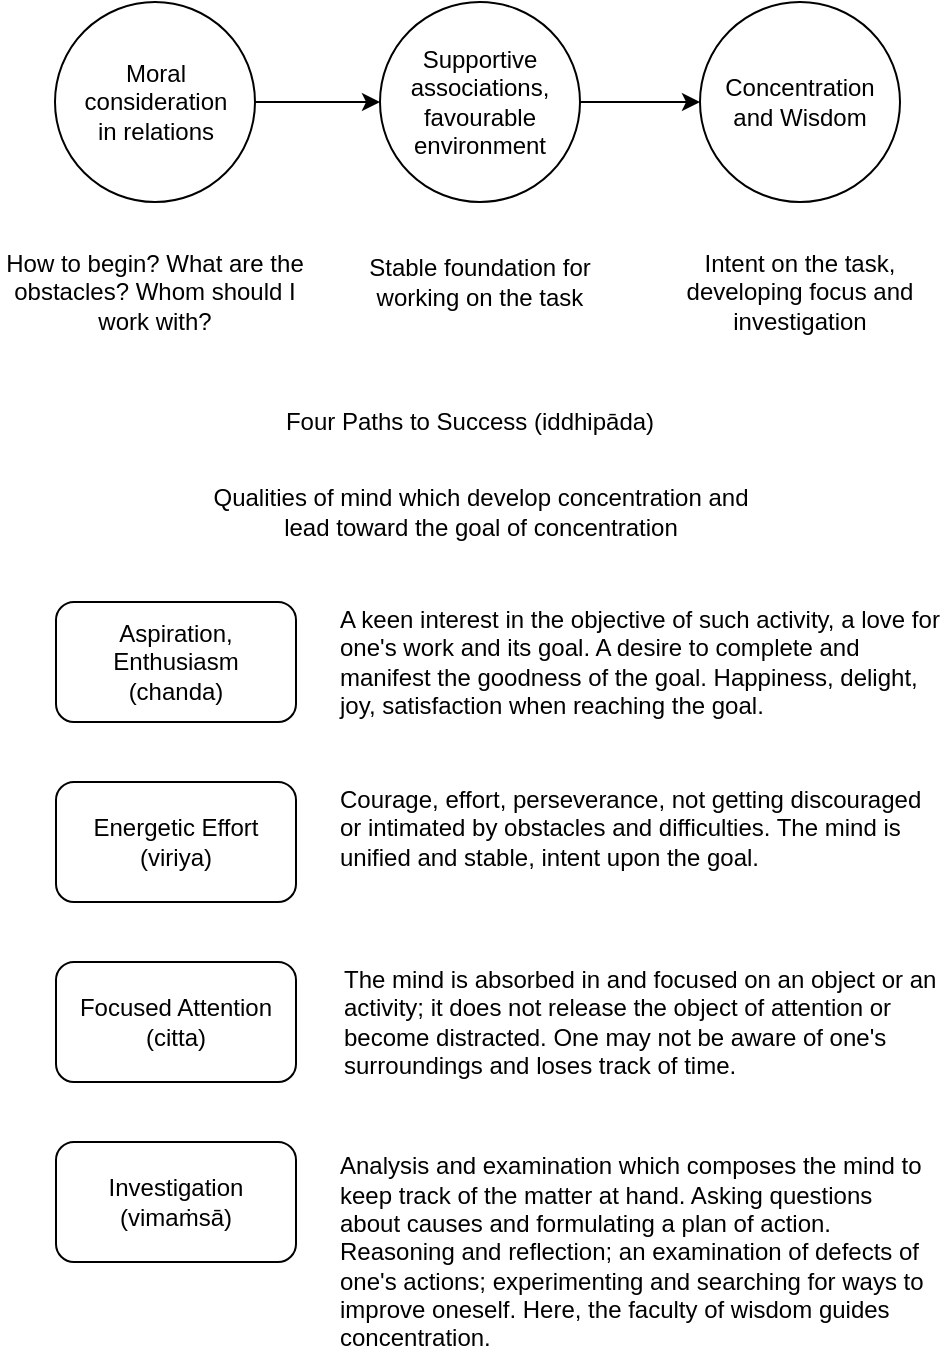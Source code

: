 <mxfile version="15.4.0" type="device"><diagram id="v9Vrka3nTFy4cIafBpXr" name="Page-1"><mxGraphModel dx="1422" dy="843" grid="1" gridSize="10" guides="1" tooltips="1" connect="1" arrows="1" fold="1" page="1" pageScale="1" pageWidth="500" pageHeight="800" math="0" shadow="0"><root><mxCell id="0"/><mxCell id="1" parent="0"/><mxCell id="ctFlF1gcShLoG-tNmP1e-1" value="Aspiration, Enthusiasm&lt;br&gt;(chanda)" style="rounded=1;whiteSpace=wrap;html=1;" vertex="1" parent="1"><mxGeometry x="43" y="310" width="120" height="60" as="geometry"/></mxCell><mxCell id="ctFlF1gcShLoG-tNmP1e-2" value="Intent on the task, developing focus and investigation" style="text;html=1;strokeColor=none;fillColor=none;align=center;verticalAlign=middle;whiteSpace=wrap;rounded=0;" vertex="1" parent="1"><mxGeometry x="345" y="125" width="140" height="60" as="geometry"/></mxCell><mxCell id="ctFlF1gcShLoG-tNmP1e-3" value="Energetic Effort&lt;br&gt;(viriya)" style="rounded=1;whiteSpace=wrap;html=1;" vertex="1" parent="1"><mxGeometry x="43" y="400" width="120" height="60" as="geometry"/></mxCell><mxCell id="ctFlF1gcShLoG-tNmP1e-4" value="Focused Attention&lt;br&gt;(citta)" style="rounded=1;whiteSpace=wrap;html=1;" vertex="1" parent="1"><mxGeometry x="43" y="490" width="120" height="60" as="geometry"/></mxCell><mxCell id="ctFlF1gcShLoG-tNmP1e-5" value="Investigation&lt;br&gt;(vimaṁsā)" style="rounded=1;whiteSpace=wrap;html=1;" vertex="1" parent="1"><mxGeometry x="43" y="580" width="120" height="60" as="geometry"/></mxCell><mxCell id="ctFlF1gcShLoG-tNmP1e-7" value="Concentration and Wisdom" style="ellipse;whiteSpace=wrap;html=1;aspect=fixed;" vertex="1" parent="1"><mxGeometry x="365" y="10" width="100" height="100" as="geometry"/></mxCell><mxCell id="ctFlF1gcShLoG-tNmP1e-12" style="edgeStyle=orthogonalEdgeStyle;rounded=0;orthogonalLoop=1;jettySize=auto;html=1;exitX=1;exitY=0.5;exitDx=0;exitDy=0;entryX=0;entryY=0.5;entryDx=0;entryDy=0;" edge="1" parent="1" source="ctFlF1gcShLoG-tNmP1e-8" target="ctFlF1gcShLoG-tNmP1e-11"><mxGeometry relative="1" as="geometry"/></mxCell><mxCell id="ctFlF1gcShLoG-tNmP1e-8" value="Moral consideration&lt;br&gt;in relations" style="ellipse;whiteSpace=wrap;html=1;aspect=fixed;" vertex="1" parent="1"><mxGeometry x="42.5" y="10" width="100" height="100" as="geometry"/></mxCell><mxCell id="ctFlF1gcShLoG-tNmP1e-9" value="How to begin? What are the obstacles? Whom should I work with?" style="text;html=1;strokeColor=none;fillColor=none;align=center;verticalAlign=middle;whiteSpace=wrap;rounded=0;" vertex="1" parent="1"><mxGeometry x="15" y="130" width="155" height="50" as="geometry"/></mxCell><mxCell id="ctFlF1gcShLoG-tNmP1e-13" style="edgeStyle=orthogonalEdgeStyle;rounded=0;orthogonalLoop=1;jettySize=auto;html=1;exitX=1;exitY=0.5;exitDx=0;exitDy=0;entryX=0;entryY=0.5;entryDx=0;entryDy=0;" edge="1" parent="1" source="ctFlF1gcShLoG-tNmP1e-11" target="ctFlF1gcShLoG-tNmP1e-7"><mxGeometry relative="1" as="geometry"/></mxCell><mxCell id="ctFlF1gcShLoG-tNmP1e-11" value="Supportive associations,&lt;br&gt;favourable environment" style="ellipse;whiteSpace=wrap;html=1;aspect=fixed;" vertex="1" parent="1"><mxGeometry x="205" y="10" width="100" height="100" as="geometry"/></mxCell><mxCell id="ctFlF1gcShLoG-tNmP1e-14" value="Stable foundation for working on the task" style="text;html=1;strokeColor=none;fillColor=none;align=center;verticalAlign=middle;whiteSpace=wrap;rounded=0;" vertex="1" parent="1"><mxGeometry x="185" y="125" width="140" height="50" as="geometry"/></mxCell><mxCell id="ctFlF1gcShLoG-tNmP1e-15" value="Qualities of mind which develop concentration and lead toward the goal of concentration" style="text;html=1;strokeColor=none;fillColor=none;align=center;verticalAlign=middle;whiteSpace=wrap;rounded=0;" vertex="1" parent="1"><mxGeometry x="112.5" y="230" width="285" height="70" as="geometry"/></mxCell><mxCell id="ctFlF1gcShLoG-tNmP1e-16" value="A keen interest in the objective of such activity, a love for one's work and its goal. A desire to complete and manifest the goodness of the goal. Happiness, delight, joy, satisfaction when reaching the goal." style="text;html=1;strokeColor=none;fillColor=none;align=left;verticalAlign=middle;whiteSpace=wrap;rounded=0;" vertex="1" parent="1"><mxGeometry x="183" y="302.5" width="302" height="75" as="geometry"/></mxCell><mxCell id="ctFlF1gcShLoG-tNmP1e-17" value="Courage, effort, perseverance, not getting discouraged or intimated by obstacles and difficulties. The mind is unified and stable, intent upon the goal." style="text;html=1;strokeColor=none;fillColor=none;align=left;verticalAlign=middle;whiteSpace=wrap;rounded=0;" vertex="1" parent="1"><mxGeometry x="183" y="385" width="302" height="75" as="geometry"/></mxCell><mxCell id="ctFlF1gcShLoG-tNmP1e-18" value="The mind is absorbed in and focused on an object or an activity; it does not release the object of attention or become distracted. One may not be aware of one's surroundings and loses track of time." style="text;html=1;strokeColor=none;fillColor=none;align=left;verticalAlign=middle;whiteSpace=wrap;rounded=0;" vertex="1" parent="1"><mxGeometry x="185" y="482.5" width="302" height="75" as="geometry"/></mxCell><mxCell id="ctFlF1gcShLoG-tNmP1e-21" value="Four Paths to Success (iddhipāda)" style="text;html=1;strokeColor=none;fillColor=none;align=center;verticalAlign=middle;whiteSpace=wrap;rounded=0;" vertex="1" parent="1"><mxGeometry x="140" y="200" width="220" height="40" as="geometry"/></mxCell><mxCell id="ctFlF1gcShLoG-tNmP1e-22" value="Analysis and examination which composes the mind to keep track of the matter at hand. Asking questions about causes and formulating a plan of action. Reasoning and reflection; an examination of defects of one's actions; experimenting and searching for ways to improve oneself. Here, the faculty of wisdom guides concentration." style="text;html=1;strokeColor=none;fillColor=none;align=left;verticalAlign=middle;whiteSpace=wrap;rounded=0;" vertex="1" parent="1"><mxGeometry x="183" y="580" width="300" height="110" as="geometry"/></mxCell></root></mxGraphModel></diagram></mxfile>